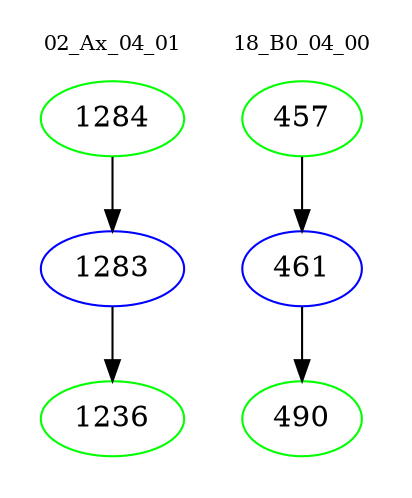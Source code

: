 digraph{
subgraph cluster_0 {
color = white
label = "02_Ax_04_01";
fontsize=10;
T0_1284 [label="1284", color="green"]
T0_1284 -> T0_1283 [color="black"]
T0_1283 [label="1283", color="blue"]
T0_1283 -> T0_1236 [color="black"]
T0_1236 [label="1236", color="green"]
}
subgraph cluster_1 {
color = white
label = "18_B0_04_00";
fontsize=10;
T1_457 [label="457", color="green"]
T1_457 -> T1_461 [color="black"]
T1_461 [label="461", color="blue"]
T1_461 -> T1_490 [color="black"]
T1_490 [label="490", color="green"]
}
}
